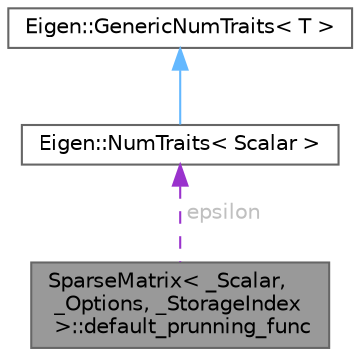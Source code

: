 digraph "SparseMatrix&lt; _Scalar, _Options, _StorageIndex &gt;::default_prunning_func"
{
 // LATEX_PDF_SIZE
  bgcolor="transparent";
  edge [fontname=Helvetica,fontsize=10,labelfontname=Helvetica,labelfontsize=10];
  node [fontname=Helvetica,fontsize=10,shape=box,height=0.2,width=0.4];
  Node1 [id="Node000001",label="SparseMatrix\< _Scalar,\l _Options, _StorageIndex\l \>::default_prunning_func",height=0.2,width=0.4,color="gray40", fillcolor="grey60", style="filled", fontcolor="black",tooltip=" "];
  Node2 -> Node1 [id="edge3_Node000001_Node000002",dir="back",color="darkorchid3",style="dashed",tooltip=" ",label=" epsilon",fontcolor="grey" ];
  Node2 [id="Node000002",label="Eigen::NumTraits\< Scalar \>",height=0.2,width=0.4,color="gray40", fillcolor="white", style="filled",URL="$struct_eigen_1_1_num_traits.html",tooltip=" "];
  Node3 -> Node2 [id="edge4_Node000002_Node000003",dir="back",color="steelblue1",style="solid",tooltip=" "];
  Node3 [id="Node000003",label="Eigen::GenericNumTraits\< T \>",height=0.2,width=0.4,color="gray40", fillcolor="white", style="filled",URL="$struct_eigen_1_1_generic_num_traits.html",tooltip=" "];
}
